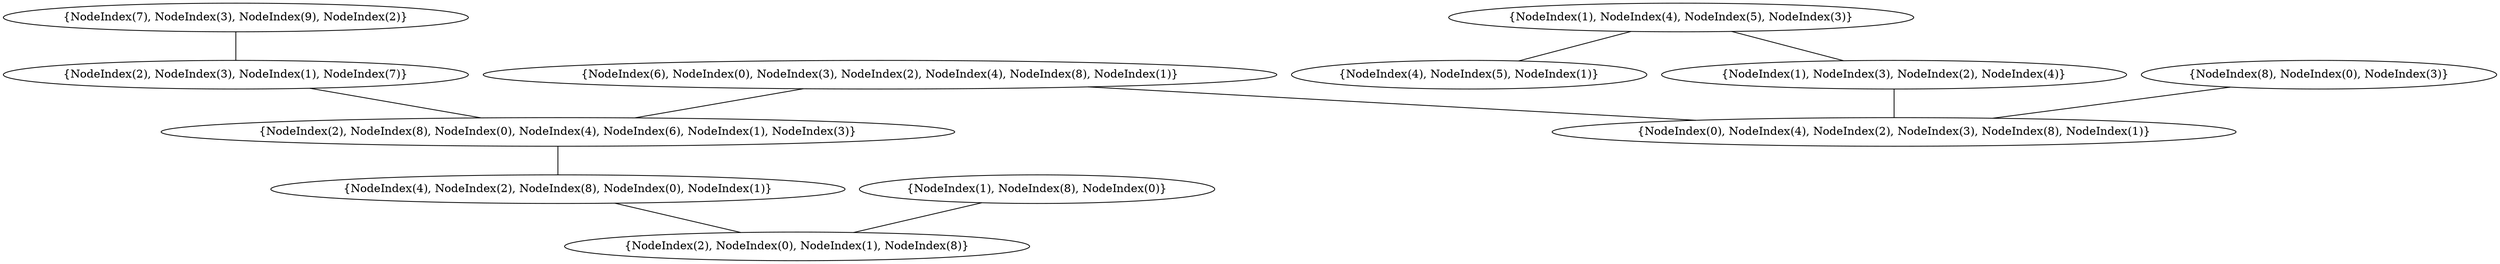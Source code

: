 graph {
    0 [ label = "{NodeIndex(2), NodeIndex(0), NodeIndex(1), NodeIndex(8)}" ]
    1 [ label = "{NodeIndex(4), NodeIndex(2), NodeIndex(8), NodeIndex(0), NodeIndex(1)}" ]
    2 [ label = "{NodeIndex(2), NodeIndex(8), NodeIndex(0), NodeIndex(4), NodeIndex(6), NodeIndex(1), NodeIndex(3)}" ]
    3 [ label = "{NodeIndex(2), NodeIndex(3), NodeIndex(1), NodeIndex(7)}" ]
    4 [ label = "{NodeIndex(4), NodeIndex(5), NodeIndex(1)}" ]
    5 [ label = "{NodeIndex(1), NodeIndex(8), NodeIndex(0)}" ]
    6 [ label = "{NodeIndex(0), NodeIndex(4), NodeIndex(2), NodeIndex(3), NodeIndex(8), NodeIndex(1)}" ]
    7 [ label = "{NodeIndex(1), NodeIndex(3), NodeIndex(2), NodeIndex(4)}" ]
    8 [ label = "{NodeIndex(6), NodeIndex(0), NodeIndex(3), NodeIndex(2), NodeIndex(4), NodeIndex(8), NodeIndex(1)}" ]
    9 [ label = "{NodeIndex(7), NodeIndex(3), NodeIndex(9), NodeIndex(2)}" ]
    10 [ label = "{NodeIndex(1), NodeIndex(4), NodeIndex(5), NodeIndex(3)}" ]
    11 [ label = "{NodeIndex(8), NodeIndex(0), NodeIndex(3)}" ]
    1 -- 0 [ ]
    2 -- 1 [ ]
    8 -- 2 [ ]
    8 -- 6 [ ]
    3 -- 2 [ ]
    7 -- 6 [ ]
    11 -- 6 [ ]
    5 -- 0 [ ]
    10 -- 4 [ ]
    10 -- 7 [ ]
    9 -- 3 [ ]
}
